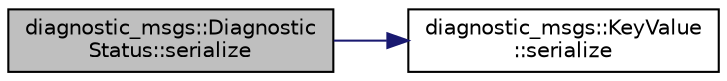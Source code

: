 digraph "diagnostic_msgs::DiagnosticStatus::serialize"
{
  edge [fontname="Helvetica",fontsize="10",labelfontname="Helvetica",labelfontsize="10"];
  node [fontname="Helvetica",fontsize="10",shape=record];
  rankdir="LR";
  Node1 [label="diagnostic_msgs::Diagnostic\lStatus::serialize",height=0.2,width=0.4,color="black", fillcolor="grey75", style="filled" fontcolor="black"];
  Node1 -> Node2 [color="midnightblue",fontsize="10",style="solid",fontname="Helvetica"];
  Node2 [label="diagnostic_msgs::KeyValue\l::serialize",height=0.2,width=0.4,color="black", fillcolor="white", style="filled",URL="$classdiagnostic__msgs_1_1_key_value.html#a6c2cfea0bb2580fc08d1565f35610cde"];
}
